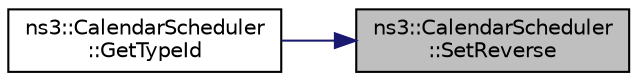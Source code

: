 digraph "ns3::CalendarScheduler::SetReverse"
{
 // LATEX_PDF_SIZE
  edge [fontname="Helvetica",fontsize="10",labelfontname="Helvetica",labelfontsize="10"];
  node [fontname="Helvetica",fontsize="10",shape=record];
  rankdir="RL";
  Node1 [label="ns3::CalendarScheduler\l::SetReverse",height=0.2,width=0.4,color="black", fillcolor="grey75", style="filled", fontcolor="black",tooltip="Set the insertion order."];
  Node1 -> Node2 [dir="back",color="midnightblue",fontsize="10",style="solid",fontname="Helvetica"];
  Node2 [label="ns3::CalendarScheduler\l::GetTypeId",height=0.2,width=0.4,color="black", fillcolor="white", style="filled",URL="$classns3_1_1_calendar_scheduler.html#a862815eb693b8db0f2d53f7eb9eb4ca2",tooltip="Register this type."];
}
